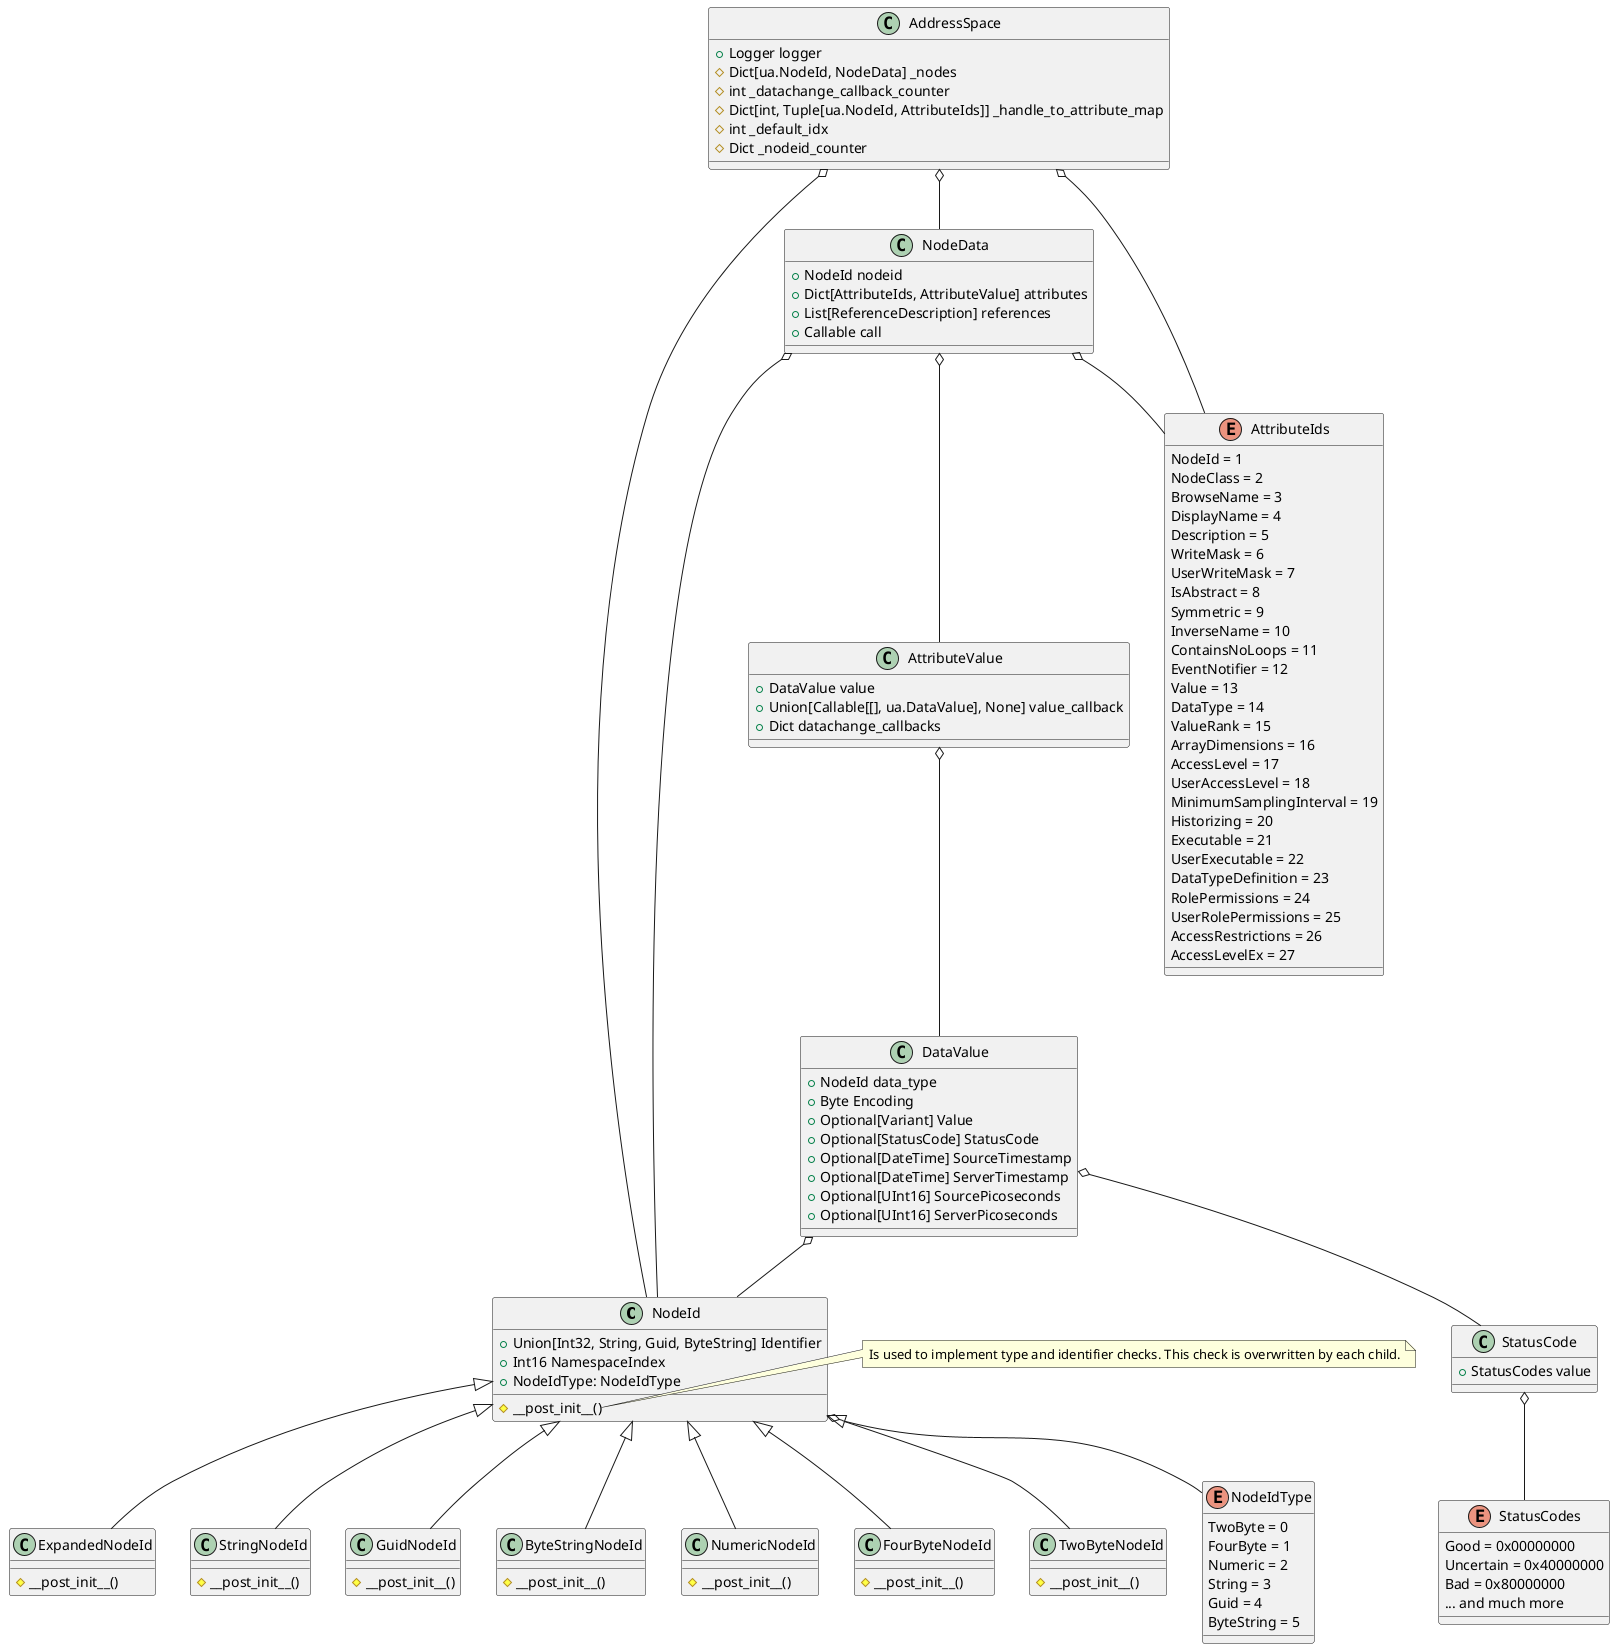 @startuml Class diagram address_space
NodeId <|-- ExpandedNodeId
NodeId <|-- StringNodeId
NodeId <|-- GuidNodeId
NodeId <|-- ByteStringNodeId
NodeId <|-- NumericNodeId
NodeId <|-- FourByteNodeId
NodeId <|-- TwoByteNodeId

NodeId o-- NodeIdType

NodeData o-- NodeId
NodeData o-- AttributeIds
NodeData o-- AttributeValue

AttributeValue o-- DataValue

DataValue o-- NodeId
DataValue o-- StatusCode

StatusCode o-- StatusCodes

AddressSpace o-- NodeId
AddressSpace o-- NodeData
AddressSpace o-- AttributeIds

enum NodeIdType {
    TwoByte = 0
    FourByte = 1
    Numeric = 2
    String = 3
    Guid = 4
    ByteString = 5
}

class NodeId {
    + Union[Int32, String, Guid, ByteString] Identifier
    + Int16 NamespaceIndex
    + NodeIdType: NodeIdType
    # __post_init__()
}
note right of NodeId::__post_init__
  Is used to implement type and identifier checks. This check is overwritten by each child.
end note

class ExpandedNodeId {
    # __post_init__()
}
class StringNodeId {
    # __post_init__()
}
class GuidNodeId {
    # __post_init__()
}
class ByteStringNodeId {
    # __post_init__()
}
class NumericNodeId {
    # __post_init__()
}
class FourByteNodeId {
    # __post_init__()
}
class TwoByteNodeId {
    # __post_init__()
}

class NodeData {
    + NodeId nodeid
    + Dict[AttributeIds, AttributeValue] attributes
    + List[ReferenceDescription] references
    + Callable call
}

enum AttributeIds {
    NodeId = 1
    NodeClass = 2
    BrowseName = 3
    DisplayName = 4
    Description = 5
    WriteMask = 6
    UserWriteMask = 7
    IsAbstract = 8
    Symmetric = 9
    InverseName = 10
    ContainsNoLoops = 11
    EventNotifier = 12
    Value = 13
    DataType = 14
    ValueRank = 15
    ArrayDimensions = 16
    AccessLevel = 17
    UserAccessLevel = 18
    MinimumSamplingInterval = 19
    Historizing = 20
    Executable = 21
    UserExecutable = 22
    DataTypeDefinition = 23
    RolePermissions = 24
    UserRolePermissions = 25
    AccessRestrictions = 26
    AccessLevelEx = 27
}

class AttributeValue {
    + DataValue value
    + Union[Callable[[], ua.DataValue], None] value_callback
    + Dict datachange_callbacks
}

class DataValue {
    + NodeId data_type
    + Byte Encoding
    + Optional[Variant] Value
    + Optional[StatusCode] StatusCode
    + Optional[DateTime] SourceTimestamp
    + Optional[DateTime] ServerTimestamp
    + Optional[UInt16] SourcePicoseconds
    + Optional[UInt16] ServerPicoseconds
}

class StatusCode {
    + StatusCodes value
}

enum StatusCodes {
    Good = 0x00000000
    Uncertain = 0x40000000
    Bad = 0x80000000
    ... and much more
}

class AddressSpace {
    + Logger logger
    # Dict[ua.NodeId, NodeData] _nodes
    # int _datachange_callback_counter
    # Dict[int, Tuple[ua.NodeId, AttributeIds]] _handle_to_attribute_map
    # int _default_idx
    # Dict _nodeid_counter
}
@enduml